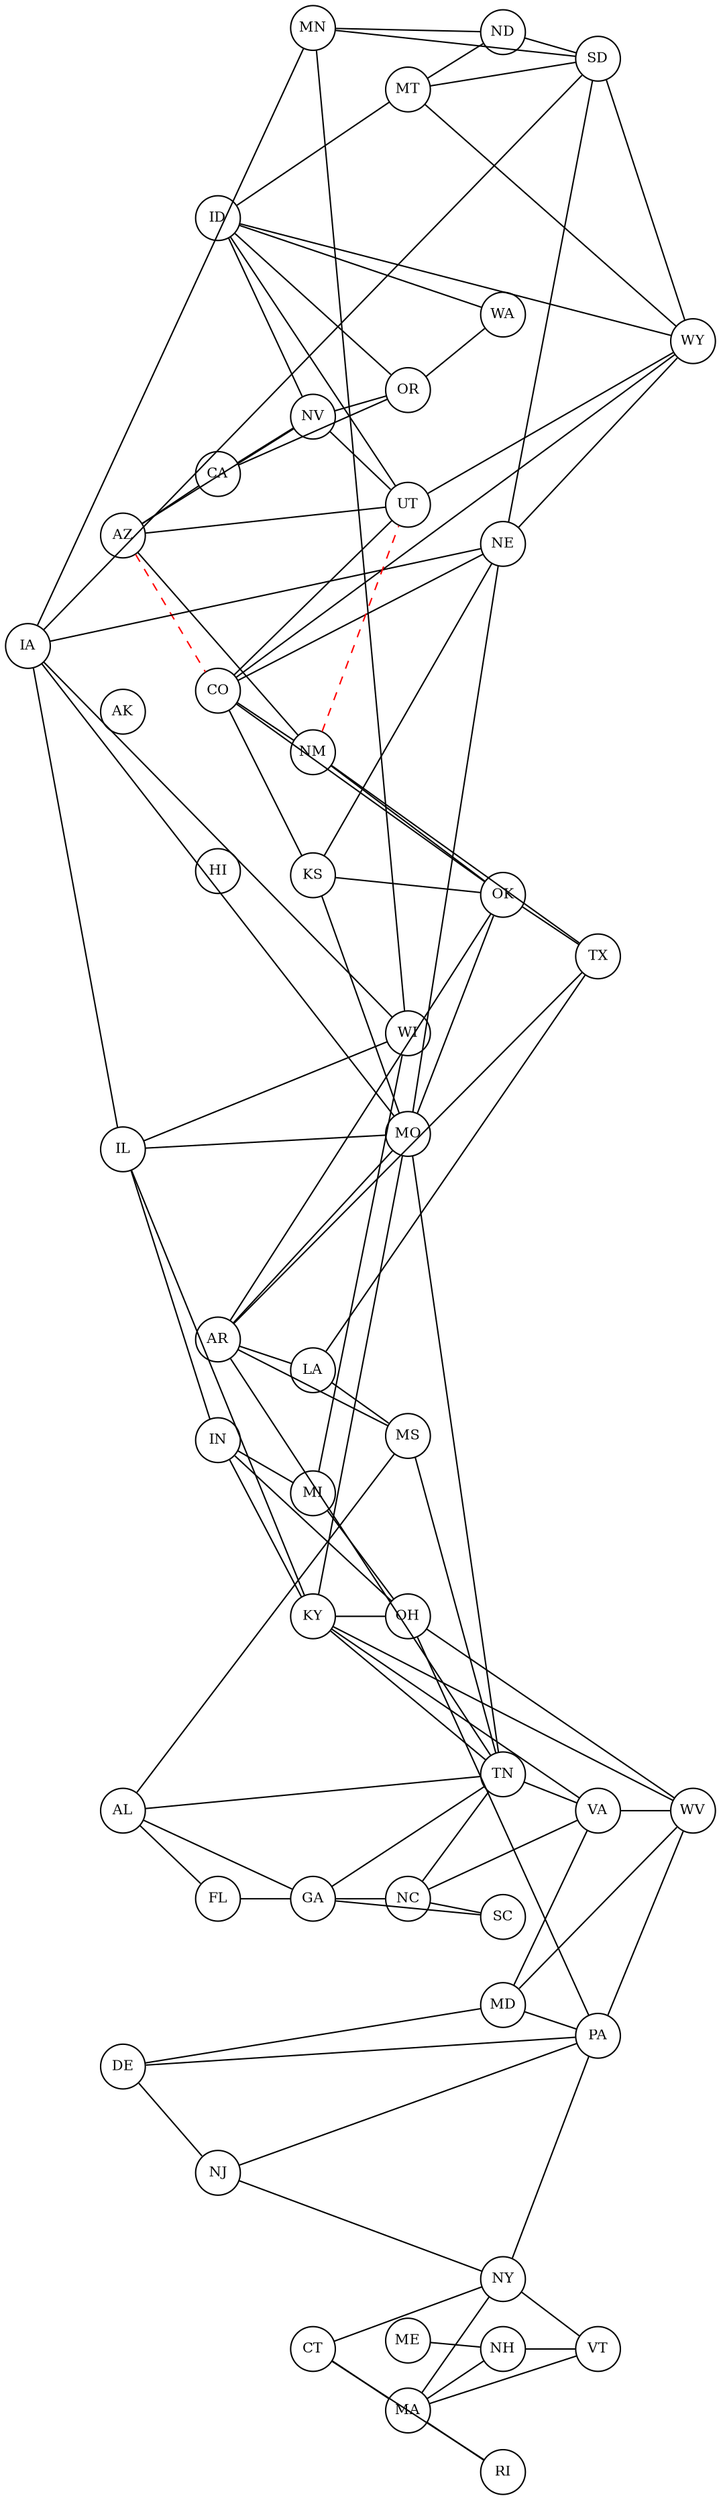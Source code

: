 strict graph States {
    rankdir=LR
    splines=line
    node [fixedsize=true fontsize=10 height=0.45 width=0.45]

    AK [pos="-119.68,31.05"]
    AL [pos="-86.79,32.81"]
    AR [pos="-92.37,34.97"]
    AZ [pos="-111.43,33.73"]
    CA [pos="-119.68,36.12"]
    CO [pos="-105.31,39.06"]
    CT [pos="-72.76,41.60"]
    DE [pos="-75.51,39.32"]
    FL [pos="-81.69,27.77"]
    GA [pos="-83.64,33.04"]
    HI [pos="-106.25,31.05"]
    IA [pos="-93.21,42.01"]
    ID [pos="-114.48,44.24"]
    IL [pos="-88.99,40.35"]
    IN [pos="-86.26,39.85"]
    KS [pos="-96.73,38.53"]
    KY [pos="-84.67,37.67"]
    LA [pos="-91.87,31.17"]
    MA [pos="-71.53,42.23"]
    MD [pos="-76.80,39.06"]
    ME [pos="-69.38,44.69"]
    MI [pos="-84.54,43.33"]
    MN [pos="-93.90,45.69"]
    MO [pos="-92.29,38.46"]
    MS [pos="-89.68,32.74"]
    MT [pos="-110.45,46.92"]
    NC [pos="-79.81,35.63"]
    ND [pos="-99.78,47.53"]
    NE [pos="-98.27,41.13"]
    NH [pos="-71.56,43.45"]
    NJ [pos="-74.52,40.30"]
    NM [pos="-106.25,34.84"]
    NV [pos="-117.06,38.31"]
    NY [pos="-74.95,42.17"]
    OH [pos="-82.76,40.39"]
    OK [pos="-96.93,35.57"]
    OR [pos="-122.07,44.57"]
    PA [pos="-77.21,40.59"]
    RI [pos="-71.51,41.68"]
    SC [pos="-80.95,33.86"]
    SD [pos="-99.44,44.30"]
    TN [pos="-86.69,35.75"]
    TX [pos="-97.56,31.05"]
    UT [pos="-111.86,40.15"]
    VA [pos="-78.17,37.77"]
    VT [pos="-72.71,44.05"]
    WA [pos="-121.49,47.40"]
    WI [pos="-89.62,44.27"]
    WV [pos="-80.95,38.49"]
    WY [pos="-107.30,42.76"]

    AK -- HI [style=invis]
    AK -- CA [style=invis]
    HI -- TX [style=invis]
    NJ -- CT [style=invis]
    NJ -- MD [style=invis]

    AL -- FL 
    AL -- GA 
    AL -- MS 
    AL -- TN 
    AR -- LA 
    AR -- MO 
    AR -- MS 
    AR -- OK 
    AR -- TN 
    AR -- TX 
    AZ -- CA 
    AZ -- CO [color=red style=dashed]
    AZ -- NM 
    AZ -- NV 
    AZ -- UT 
    CA -- NV 
    CA -- OR 
    CO -- KS 
    CO -- NE 
    CO -- NM 
    CO -- OK 
    CO -- UT 
    CO -- WY 
    CT -- MA 
    CT -- NY 
    CT -- RI 
    DE -- MD 
    DE -- NJ 
    DE -- PA 
    FL -- GA 
    GA -- NC 
    GA -- SC 
    GA -- TN 
    IA -- IL 
    IA -- MN 
    IA -- MO 
    IA -- NE 
    IA -- SD 
    IA -- WI 
    ID -- MT 
    ID -- NV 
    ID -- OR 
    ID -- UT 
    ID -- WA 
    ID -- WY 
    IL -- IN 
    IL -- KY 
    IL -- MO 
    IL -- WI 
    IN -- KY 
    IN -- MI 
    IN -- OH 
    KS -- MO 
    KS -- NE 
    KS -- OK 
    KY -- MO 
    KY -- OH 
    KY -- TN 
    KY -- VA 
    KY -- WV 
    LA -- MS 
    LA -- TX 
    MA -- NH 
    MA -- NY 
    MA -- RI 
    MA -- VT 
    MD -- PA 
    MD -- VA 
    MD -- WV 
    ME -- NH 
    MI -- OH 
    MI -- WI 
    MN -- ND 
    MN -- SD 
    MN -- WI 
    MO -- NE 
    MO -- OK 
    MO -- TN 
    MS -- TN 
    MT -- ND 
    MT -- SD 
    MT -- WY 
    NC -- SC 
    NC -- TN 
    NC -- VA 
    ND -- SD 
    NE -- SD 
    NE -- WY 
    NH -- VT 
    NJ -- NY 
    NJ -- PA 
    NM -- OK 
    NM -- TX 
    NM -- UT [color=red style=dashed]
    NV -- OR 
    NV -- UT 
    NY -- PA 
    NY -- VT 
    OH -- PA 
    OH -- WV 
    OK -- TX 
    OR -- WA 
    PA -- WV 
    SD -- WY 
    TN -- VA 
    UT -- WY 
    VA -- WV 
}

